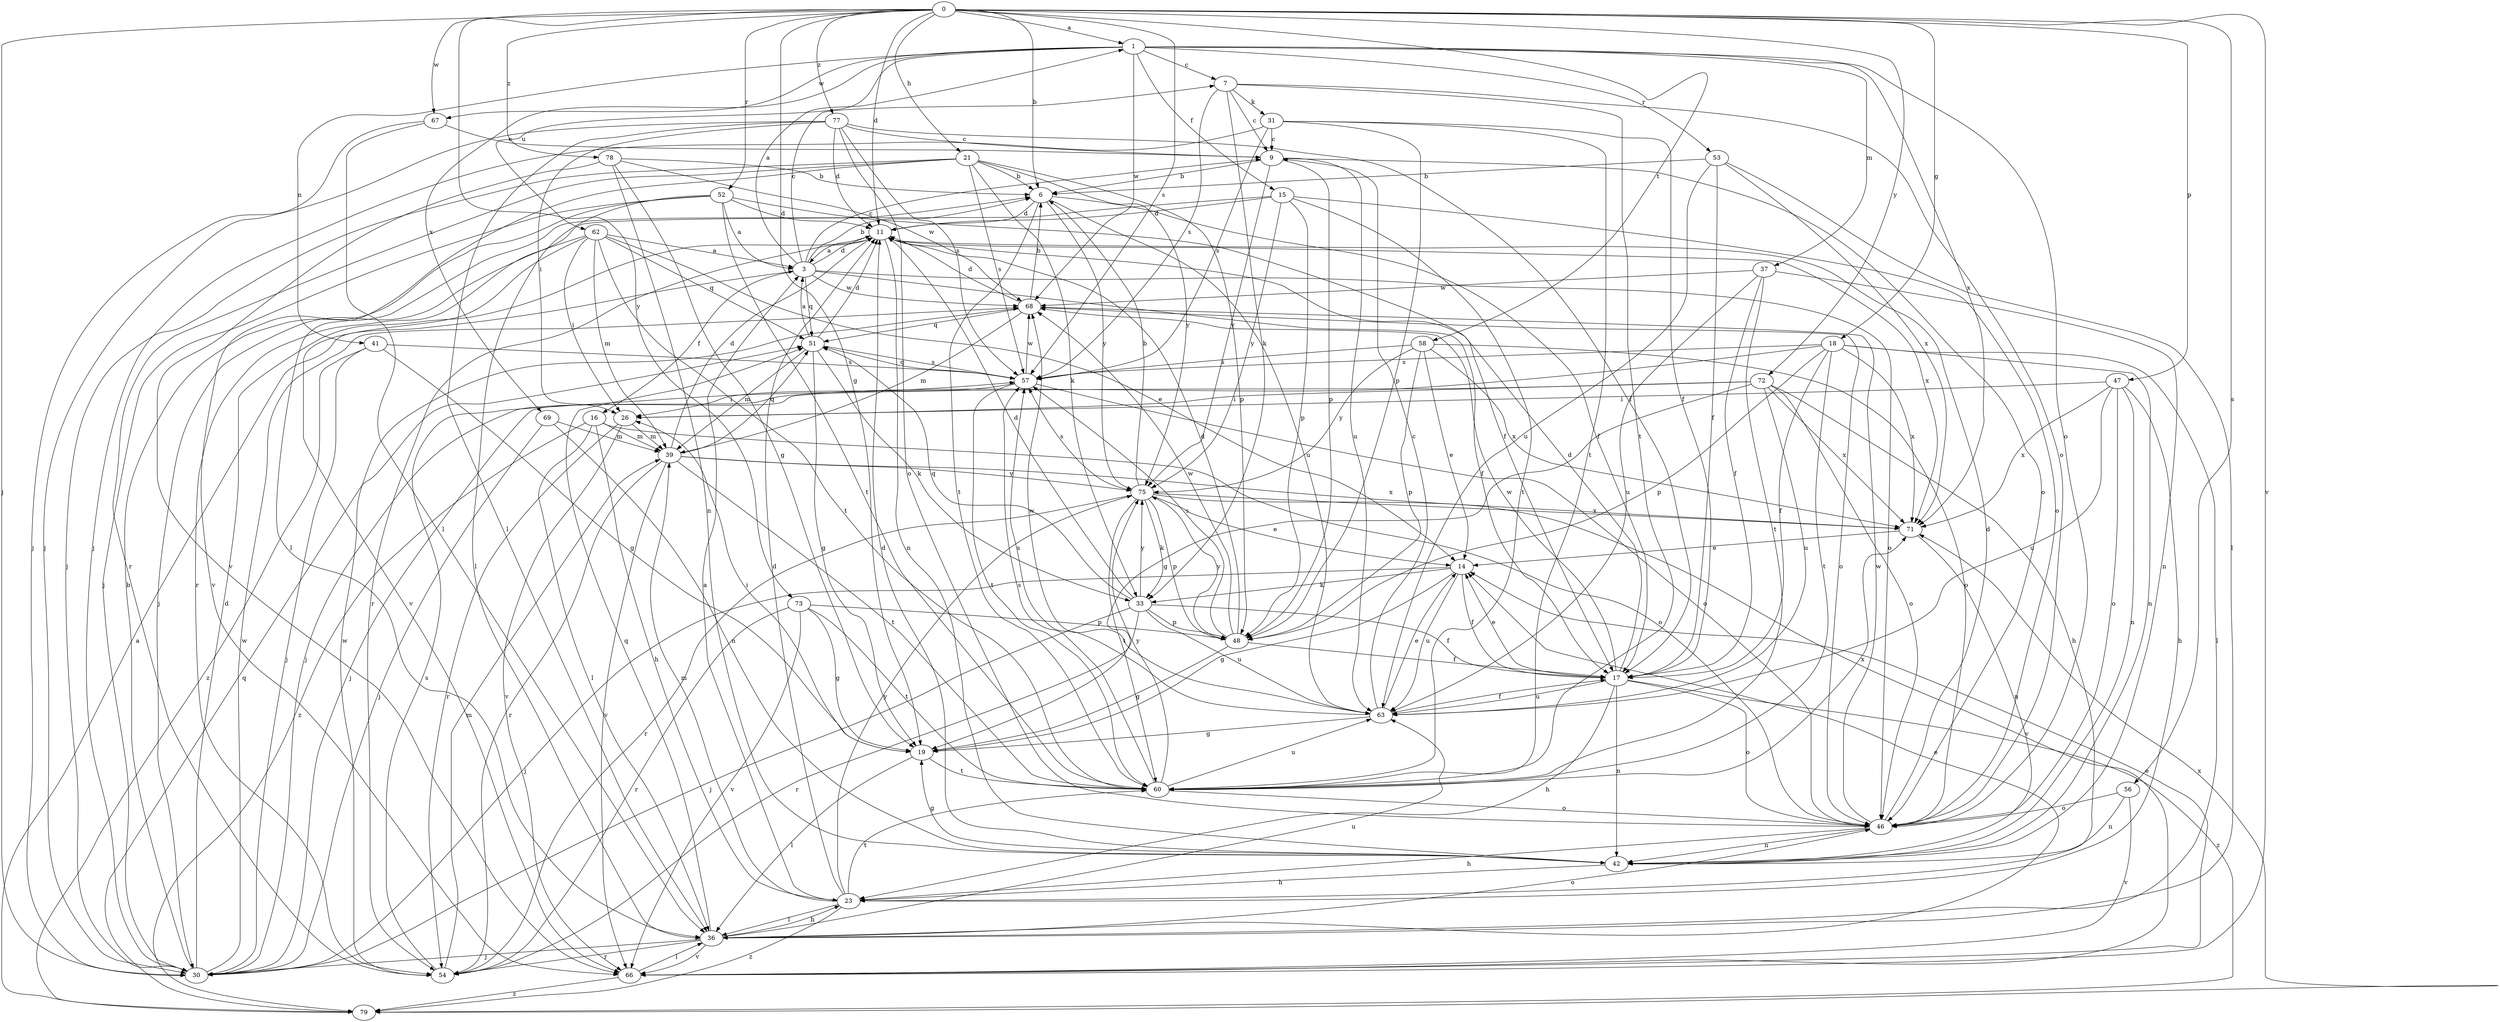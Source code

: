 strict digraph  {
0;
1;
3;
6;
7;
9;
11;
14;
15;
16;
17;
18;
19;
21;
23;
26;
30;
31;
33;
36;
37;
39;
41;
42;
46;
47;
48;
51;
52;
53;
54;
56;
57;
58;
60;
62;
63;
66;
67;
68;
69;
71;
72;
73;
75;
77;
78;
79;
0 -> 1  [label=a];
0 -> 6  [label=b];
0 -> 11  [label=d];
0 -> 18  [label=g];
0 -> 19  [label=g];
0 -> 21  [label=h];
0 -> 30  [label=j];
0 -> 47  [label=p];
0 -> 52  [label=r];
0 -> 56  [label=s];
0 -> 57  [label=s];
0 -> 58  [label=t];
0 -> 66  [label=v];
0 -> 67  [label=w];
0 -> 72  [label=y];
0 -> 73  [label=y];
0 -> 77  [label=z];
0 -> 78  [label=z];
1 -> 7  [label=c];
1 -> 15  [label=f];
1 -> 37  [label=m];
1 -> 41  [label=n];
1 -> 46  [label=o];
1 -> 53  [label=r];
1 -> 62  [label=u];
1 -> 67  [label=w];
1 -> 68  [label=w];
1 -> 69  [label=x];
1 -> 71  [label=x];
3 -> 1  [label=a];
3 -> 6  [label=b];
3 -> 7  [label=c];
3 -> 9  [label=c];
3 -> 11  [label=d];
3 -> 16  [label=f];
3 -> 17  [label=f];
3 -> 46  [label=o];
3 -> 51  [label=q];
3 -> 68  [label=w];
6 -> 11  [label=d];
6 -> 17  [label=f];
6 -> 60  [label=t];
6 -> 63  [label=u];
6 -> 75  [label=y];
7 -> 9  [label=c];
7 -> 31  [label=k];
7 -> 33  [label=k];
7 -> 46  [label=o];
7 -> 57  [label=s];
7 -> 60  [label=t];
9 -> 6  [label=b];
9 -> 46  [label=o];
9 -> 48  [label=p];
9 -> 63  [label=u];
9 -> 75  [label=y];
11 -> 3  [label=a];
11 -> 42  [label=n];
11 -> 54  [label=r];
11 -> 71  [label=x];
14 -> 17  [label=f];
14 -> 19  [label=g];
14 -> 30  [label=j];
14 -> 33  [label=k];
14 -> 63  [label=u];
15 -> 11  [label=d];
15 -> 46  [label=o];
15 -> 48  [label=p];
15 -> 54  [label=r];
15 -> 60  [label=t];
15 -> 75  [label=y];
16 -> 23  [label=h];
16 -> 36  [label=l];
16 -> 39  [label=m];
16 -> 46  [label=o];
16 -> 79  [label=z];
17 -> 11  [label=d];
17 -> 14  [label=e];
17 -> 23  [label=h];
17 -> 42  [label=n];
17 -> 46  [label=o];
17 -> 63  [label=u];
17 -> 68  [label=w];
17 -> 79  [label=z];
18 -> 17  [label=f];
18 -> 30  [label=j];
18 -> 36  [label=l];
18 -> 42  [label=n];
18 -> 48  [label=p];
18 -> 57  [label=s];
18 -> 60  [label=t];
18 -> 71  [label=x];
19 -> 26  [label=i];
19 -> 36  [label=l];
19 -> 60  [label=t];
21 -> 6  [label=b];
21 -> 30  [label=j];
21 -> 33  [label=k];
21 -> 36  [label=l];
21 -> 48  [label=p];
21 -> 54  [label=r];
21 -> 57  [label=s];
21 -> 75  [label=y];
23 -> 3  [label=a];
23 -> 11  [label=d];
23 -> 36  [label=l];
23 -> 39  [label=m];
23 -> 60  [label=t];
23 -> 75  [label=y];
23 -> 79  [label=z];
26 -> 39  [label=m];
26 -> 54  [label=r];
26 -> 66  [label=v];
30 -> 6  [label=b];
30 -> 11  [label=d];
30 -> 68  [label=w];
31 -> 9  [label=c];
31 -> 17  [label=f];
31 -> 30  [label=j];
31 -> 48  [label=p];
31 -> 57  [label=s];
31 -> 60  [label=t];
33 -> 11  [label=d];
33 -> 17  [label=f];
33 -> 30  [label=j];
33 -> 48  [label=p];
33 -> 51  [label=q];
33 -> 54  [label=r];
33 -> 63  [label=u];
33 -> 75  [label=y];
36 -> 14  [label=e];
36 -> 23  [label=h];
36 -> 30  [label=j];
36 -> 46  [label=o];
36 -> 51  [label=q];
36 -> 54  [label=r];
36 -> 63  [label=u];
36 -> 66  [label=v];
37 -> 17  [label=f];
37 -> 42  [label=n];
37 -> 60  [label=t];
37 -> 63  [label=u];
37 -> 68  [label=w];
39 -> 11  [label=d];
39 -> 51  [label=q];
39 -> 54  [label=r];
39 -> 60  [label=t];
39 -> 66  [label=v];
39 -> 71  [label=x];
39 -> 75  [label=y];
41 -> 19  [label=g];
41 -> 30  [label=j];
41 -> 57  [label=s];
41 -> 79  [label=z];
42 -> 11  [label=d];
42 -> 19  [label=g];
42 -> 23  [label=h];
46 -> 11  [label=d];
46 -> 23  [label=h];
46 -> 42  [label=n];
46 -> 68  [label=w];
47 -> 23  [label=h];
47 -> 26  [label=i];
47 -> 42  [label=n];
47 -> 46  [label=o];
47 -> 63  [label=u];
47 -> 71  [label=x];
48 -> 11  [label=d];
48 -> 17  [label=f];
48 -> 19  [label=g];
48 -> 57  [label=s];
48 -> 68  [label=w];
48 -> 75  [label=y];
51 -> 3  [label=a];
51 -> 11  [label=d];
51 -> 19  [label=g];
51 -> 33  [label=k];
51 -> 39  [label=m];
51 -> 57  [label=s];
52 -> 3  [label=a];
52 -> 11  [label=d];
52 -> 17  [label=f];
52 -> 30  [label=j];
52 -> 36  [label=l];
52 -> 60  [label=t];
52 -> 66  [label=v];
53 -> 6  [label=b];
53 -> 17  [label=f];
53 -> 36  [label=l];
53 -> 63  [label=u];
53 -> 71  [label=x];
54 -> 39  [label=m];
54 -> 57  [label=s];
54 -> 68  [label=w];
56 -> 42  [label=n];
56 -> 46  [label=o];
56 -> 66  [label=v];
57 -> 26  [label=i];
57 -> 46  [label=o];
57 -> 51  [label=q];
57 -> 60  [label=t];
57 -> 68  [label=w];
58 -> 14  [label=e];
58 -> 46  [label=o];
58 -> 48  [label=p];
58 -> 57  [label=s];
58 -> 71  [label=x];
58 -> 75  [label=y];
60 -> 46  [label=o];
60 -> 57  [label=s];
60 -> 63  [label=u];
60 -> 71  [label=x];
60 -> 75  [label=y];
62 -> 3  [label=a];
62 -> 14  [label=e];
62 -> 26  [label=i];
62 -> 30  [label=j];
62 -> 39  [label=m];
62 -> 51  [label=q];
62 -> 60  [label=t];
62 -> 66  [label=v];
63 -> 9  [label=c];
63 -> 14  [label=e];
63 -> 17  [label=f];
63 -> 19  [label=g];
63 -> 57  [label=s];
63 -> 68  [label=w];
66 -> 14  [label=e];
66 -> 36  [label=l];
66 -> 79  [label=z];
67 -> 9  [label=c];
67 -> 30  [label=j];
67 -> 36  [label=l];
68 -> 6  [label=b];
68 -> 11  [label=d];
68 -> 39  [label=m];
68 -> 46  [label=o];
68 -> 51  [label=q];
69 -> 30  [label=j];
69 -> 39  [label=m];
69 -> 42  [label=n];
71 -> 14  [label=e];
71 -> 42  [label=n];
72 -> 19  [label=g];
72 -> 23  [label=h];
72 -> 26  [label=i];
72 -> 30  [label=j];
72 -> 46  [label=o];
72 -> 63  [label=u];
72 -> 71  [label=x];
73 -> 19  [label=g];
73 -> 48  [label=p];
73 -> 54  [label=r];
73 -> 60  [label=t];
73 -> 66  [label=v];
75 -> 6  [label=b];
75 -> 14  [label=e];
75 -> 33  [label=k];
75 -> 48  [label=p];
75 -> 54  [label=r];
75 -> 57  [label=s];
75 -> 60  [label=t];
75 -> 66  [label=v];
75 -> 71  [label=x];
77 -> 9  [label=c];
77 -> 11  [label=d];
77 -> 17  [label=f];
77 -> 26  [label=i];
77 -> 30  [label=j];
77 -> 36  [label=l];
77 -> 46  [label=o];
77 -> 57  [label=s];
78 -> 6  [label=b];
78 -> 19  [label=g];
78 -> 42  [label=n];
78 -> 66  [label=v];
78 -> 68  [label=w];
79 -> 3  [label=a];
79 -> 51  [label=q];
79 -> 71  [label=x];
}
